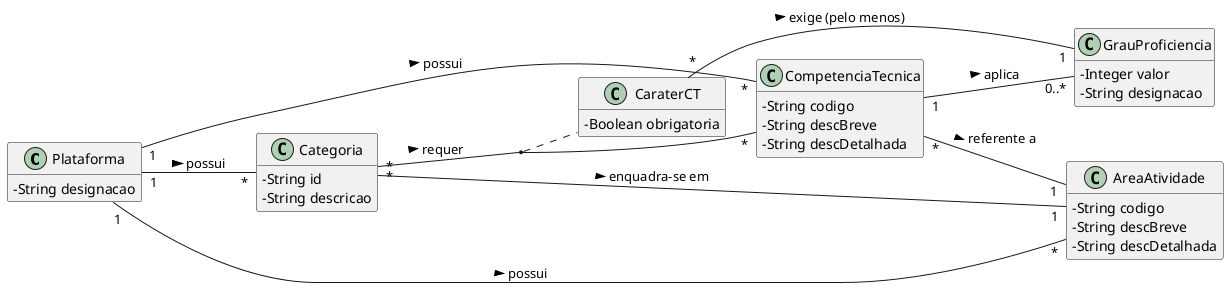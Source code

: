 @startuml
skinparam classAttributeIconSize 0
hide methods
left to right direction

class Plataforma {
  -String designacao
}

class AreaAtividade {
  -String codigo
  -String descBreve
  -String descDetalhada
}

class CompetenciaTecnica {
  -String codigo
  -String descBreve
  -String descDetalhada
}

class Categoria {
  -String id
  -String descricao
}

class CaraterCT {
  -Boolean obrigatoria
}

class GrauProficiencia {
  -Integer valor
  -String designacao
}

Plataforma "1" -- "*" AreaAtividade : possui >
Plataforma "1" -- "*" CompetenciaTecnica : possui >
Plataforma "1" -- "*" Categoria : possui >
CompetenciaTecnica "*" -- "1" AreaAtividade : referente a >
Categoria "*" -- "1" AreaAtividade : enquadra-se em >
Categoria"*" -- "*" CompetenciaTecnica : requer  >
CaraterCT "*" -- "1" GrauProficiencia : exige (pelo menos) >
CompetenciaTecnica "1" --  "0..*" GrauProficiencia : aplica >
(Categoria, CompetenciaTecnica) .. CaraterCT
@enduml